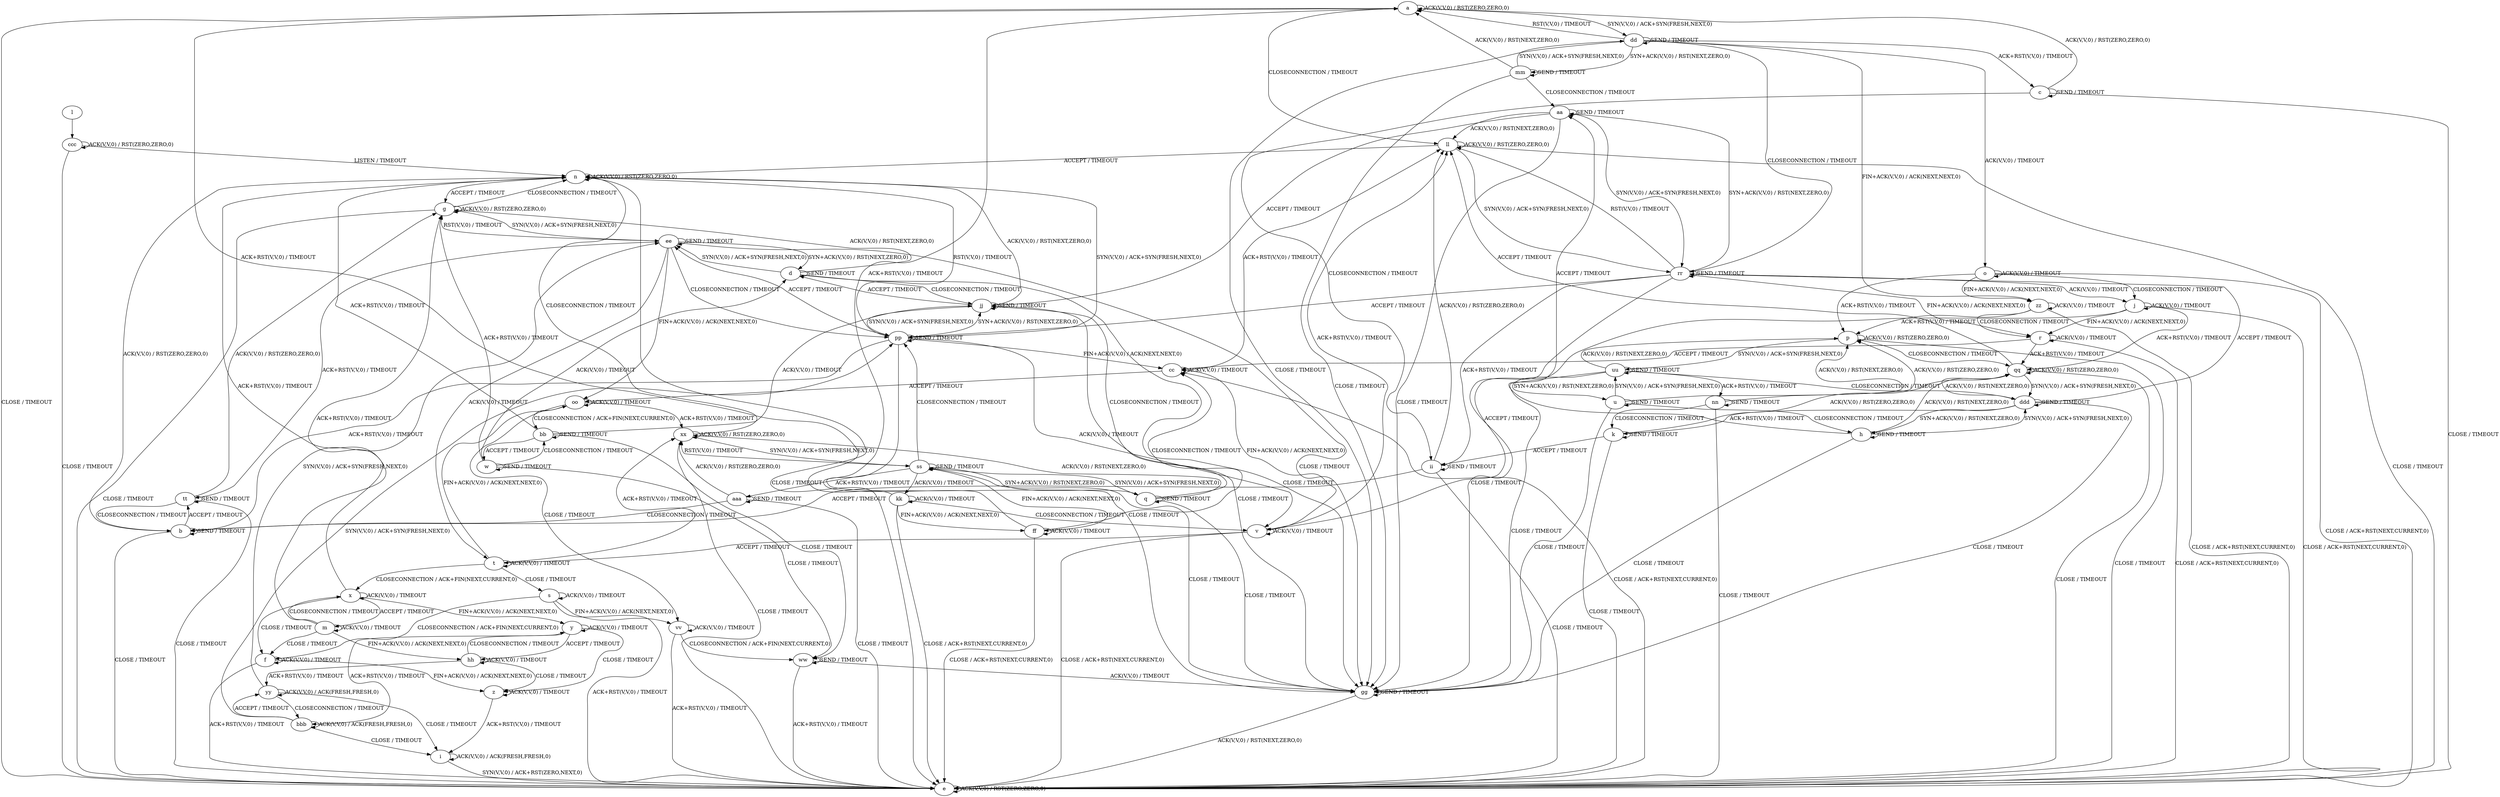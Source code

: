 digraph "" {
	graph ["Incoming time"=1502.2463130950928,
		"Outgoing time"=3218.2955310344696,
		Output="{'States': 56, 'Transitions': 716, 'Filename': '../results/tcp/TCP_FreeBSD_Server-TCP_FreeBSD_Server-cvc4-3.dot'}",
		Reference="{'States': 56, 'Transitions': 716, 'Filename': '../subjects/tcp/TCP_FreeBSD_Server.dot'}",
		Solver=cvc4,
		Updated="{'States': 56, 'Transitions': 716, 'Filename': '../subjects/tcp/TCP_FreeBSD_Server.dot'}",
		"f-measure"=1.0,
		precision=1.0,
		recall=1.0
	];
	a -> a [key=0,
	label="ACK(V,V,0) / RST(ZERO,ZERO,0)"];
a -> e [key=0,
label="CLOSE / TIMEOUT"];
a -> dd [key=0,
label="SYN(V,V,0) / ACK+SYN(FRESH,NEXT,0)"];
a -> ll [key=0,
label="CLOSECONNECTION / TIMEOUT"];
b -> b [key=0,
label="SEND / TIMEOUT"];
b -> e [key=0,
label="CLOSE / TIMEOUT"];
b -> n [key=0,
label="ACK(V,V,0) / RST(ZERO,ZERO,0)"];
b -> tt [key=0,
label="ACCEPT / TIMEOUT"];
c -> a [key=0,
label="ACK(V,V,0) / RST(ZERO,ZERO,0)"];
c -> c [key=0,
label="SEND / TIMEOUT"];
c -> e [key=0,
label="CLOSE / TIMEOUT"];
c -> ii [key=0,
label="CLOSECONNECTION / TIMEOUT"];
d -> d [key=0,
label="SEND / TIMEOUT"];
d -> g [key=0,
label="ACK(V,V,0) / RST(NEXT,ZERO,0)"];
d -> ee [key=0,
label="SYN(V,V,0) / ACK+SYN(FRESH,NEXT,0)"];
d -> gg [key=0,
label="CLOSE / TIMEOUT"];
d -> jj [key=0,
label="CLOSECONNECTION / TIMEOUT"];
e -> e [key=0,
label="ACK(V,V,0) / RST(ZERO,ZERO,0)"];
f -> e [key=0,
label="ACK+RST(V,V,0) / TIMEOUT"];
f -> f [key=0,
label="ACK(V,V,0) / TIMEOUT"];
f -> z [key=0,
label="FIN+ACK(V,V,0) / ACK(NEXT,NEXT,0)"];
g -> e [key=0,
label="CLOSE / TIMEOUT"];
g -> g [key=0,
label="ACK(V,V,0) / RST(ZERO,ZERO,0)"];
g -> n [key=0,
label="CLOSECONNECTION / TIMEOUT"];
g -> ee [key=0,
label="SYN(V,V,0) / ACK+SYN(FRESH,NEXT,0)"];
h -> h [key=0,
label="SEND / TIMEOUT"];
h -> aa [key=0,
label="ACCEPT / TIMEOUT"];
h -> gg [key=0,
label="CLOSE / TIMEOUT"];
h -> qq [key=0,
label="ACK(V,V,0) / RST(NEXT,ZERO,0)"];
h -> ddd [key=0,
label="SYN(V,V,0) / ACK+SYN(FRESH,NEXT,0)"];
i -> e [key=0,
label="SYN(V,V,0) / ACK+RST(ZERO,NEXT,0)"];
i -> i [key=0,
label="ACK(V,V,0) / ACK(FRESH,FRESH,0)"];
j -> e [key=0,
label="CLOSE / ACK+RST(NEXT,CURRENT,0)"];
j -> j [key=0,
label="ACK(V,V,0) / TIMEOUT"];
j -> r [key=0,
label="FIN+ACK(V,V,0) / ACK(NEXT,NEXT,0)"];
j -> v [key=0,
label="ACCEPT / TIMEOUT"];
j -> qq [key=0,
label="ACK+RST(V,V,0) / TIMEOUT"];
k -> e [key=0,
label="CLOSE / TIMEOUT"];
k -> k [key=0,
label="SEND / TIMEOUT"];
k -> ii [key=0,
label="ACCEPT / TIMEOUT"];
k -> qq [key=0,
label="ACK(V,V,0) / RST(ZERO,ZERO,0)"];
l -> ccc [key=0];
m -> f [key=0,
label="CLOSE / TIMEOUT"];
m -> g [key=0,
label="ACK+RST(V,V,0) / TIMEOUT"];
m -> m [key=0,
label="ACK(V,V,0) / TIMEOUT"];
m -> x [key=0,
label="CLOSECONNECTION / TIMEOUT"];
m -> hh [key=0,
label="FIN+ACK(V,V,0) / ACK(NEXT,NEXT,0)"];
n -> e [key=0,
label="CLOSE / TIMEOUT"];
n -> g [key=0,
label="ACCEPT / TIMEOUT"];
n -> n [key=0,
label="ACK(V,V,0) / RST(ZERO,ZERO,0)"];
n -> pp [key=0,
label="SYN(V,V,0) / ACK+SYN(FRESH,NEXT,0)"];
o -> e [key=0,
label="CLOSE / ACK+RST(NEXT,CURRENT,0)"];
o -> j [key=0,
label="CLOSECONNECTION / TIMEOUT"];
o -> o [key=0,
label="ACK(V,V,0) / TIMEOUT"];
o -> p [key=0,
label="ACK+RST(V,V,0) / TIMEOUT"];
o -> zz [key=0,
label="FIN+ACK(V,V,0) / ACK(NEXT,NEXT,0)"];
p -> e [key=0,
label="CLOSE / TIMEOUT"];
p -> p [key=0,
label="ACK(V,V,0) / RST(ZERO,ZERO,0)"];
p -> qq [key=0,
label="CLOSECONNECTION / TIMEOUT"];
p -> uu [key=0,
label="SYN(V,V,0) / ACK+SYN(FRESH,NEXT,0)"];
q -> q [key=0,
label="SEND / TIMEOUT"];
q -> gg [key=0,
label="CLOSE / TIMEOUT"];
q -> jj [key=0,
label="CLOSECONNECTION / TIMEOUT"];
q -> ss [key=0,
label="SYN(V,V,0) / ACK+SYN(FRESH,NEXT,0)"];
q -> xx [key=0,
label="ACK(V,V,0) / RST(NEXT,ZERO,0)"];
r -> e [key=0,
label="CLOSE / ACK+RST(NEXT,CURRENT,0)"];
r -> r [key=0,
label="ACK(V,V,0) / TIMEOUT"];
r -> cc [key=0,
label="ACCEPT / TIMEOUT"];
r -> qq [key=0,
label="ACK+RST(V,V,0) / TIMEOUT"];
s -> e [key=0,
label="ACK+RST(V,V,0) / TIMEOUT"];
s -> f [key=0,
label="CLOSECONNECTION / ACK+FIN(NEXT,CURRENT,0)"];
s -> s [key=0,
label="ACK(V,V,0) / TIMEOUT"];
s -> vv [key=0,
label="FIN+ACK(V,V,0) / ACK(NEXT,NEXT,0)"];
t -> s [key=0,
label="CLOSE / TIMEOUT"];
t -> t [key=0,
label="ACK(V,V,0) / TIMEOUT"];
t -> x [key=0,
label="CLOSECONNECTION / ACK+FIN(NEXT,CURRENT,0)"];
t -> oo [key=0,
label="FIN+ACK(V,V,0) / ACK(NEXT,NEXT,0)"];
t -> xx [key=0,
label="ACK+RST(V,V,0) / TIMEOUT"];
u -> h [key=0,
label="CLOSECONNECTION / TIMEOUT"];
u -> p [key=0,
label="ACK(V,V,0) / RST(NEXT,ZERO,0)"];
u -> u [key=0,
label="SEND / TIMEOUT"];
u -> gg [key=0,
label="CLOSE / TIMEOUT"];
u -> uu [key=0,
label="SYN(V,V,0) / ACK+SYN(FRESH,NEXT,0)"];
v -> e [key=0,
label="CLOSE / ACK+RST(NEXT,CURRENT,0)"];
v -> t [key=0,
label="ACCEPT / TIMEOUT"];
v -> v [key=0,
label="ACK(V,V,0) / TIMEOUT"];
v -> cc [key=0,
label="FIN+ACK(V,V,0) / ACK(NEXT,NEXT,0)"];
v -> ll [key=0,
label="ACK+RST(V,V,0) / TIMEOUT"];
w -> d [key=0,
label="ACK(V,V,0) / TIMEOUT"];
w -> g [key=0,
label="ACK+RST(V,V,0) / TIMEOUT"];
w -> w [key=0,
label="SEND / TIMEOUT"];
w -> bb [key=0,
label="CLOSECONNECTION / TIMEOUT"];
w -> ww [key=0,
label="CLOSE / TIMEOUT"];
x -> f [key=0,
label="CLOSE / TIMEOUT"];
x -> m [key=0,
label="ACCEPT / TIMEOUT"];
x -> n [key=0,
label="ACK+RST(V,V,0) / TIMEOUT"];
x -> x [key=0,
label="ACK(V,V,0) / TIMEOUT"];
x -> y [key=0,
label="FIN+ACK(V,V,0) / ACK(NEXT,NEXT,0)"];
y -> y [key=0,
label="ACK(V,V,0) / TIMEOUT"];
y -> z [key=0,
label="CLOSE / TIMEOUT"];
y -> hh [key=0,
label="ACCEPT / TIMEOUT"];
y -> bbb [key=0,
label="ACK+RST(V,V,0) / TIMEOUT"];
z -> i [key=0,
label="ACK+RST(V,V,0) / TIMEOUT"];
z -> z [key=0,
label="ACK(V,V,0) / TIMEOUT"];
aa -> aa [key=0,
label="SEND / TIMEOUT"];
aa -> gg [key=0,
label="CLOSE / TIMEOUT"];
aa -> jj [key=0,
label="ACCEPT / TIMEOUT"];
aa -> ll [key=0,
label="ACK(V,V,0) / RST(NEXT,ZERO,0)"];
aa -> rr [key=0,
label="SYN(V,V,0) / ACK+SYN(FRESH,NEXT,0)"];
bb -> n [key=0,
label="ACK+RST(V,V,0) / TIMEOUT"];
bb -> w [key=0,
label="ACCEPT / TIMEOUT"];
bb -> bb [key=0,
label="SEND / TIMEOUT"];
bb -> jj [key=0,
label="ACK(V,V,0) / TIMEOUT"];
bb -> ww [key=0,
label="CLOSE / TIMEOUT"];
cc -> e [key=0,
label="CLOSE / ACK+RST(NEXT,CURRENT,0)"];
cc -> cc [key=0,
label="ACK(V,V,0) / TIMEOUT"];
cc -> ll [key=0,
label="ACK+RST(V,V,0) / TIMEOUT"];
cc -> oo [key=0,
label="ACCEPT / TIMEOUT"];
dd -> a [key=0,
label="RST(V,V,0) / TIMEOUT"];
dd -> c [key=0,
label="ACK+RST(V,V,0) / TIMEOUT"];
dd -> o [key=0,
label="ACK(V,V,0) / TIMEOUT"];
dd -> dd [key=0,
label="SEND / TIMEOUT"];
dd -> gg [key=0,
label="CLOSE / TIMEOUT"];
dd -> mm [key=0,
label="SYN+ACK(V,V,0) / RST(NEXT,ZERO,0)"];
dd -> rr [key=0,
label="CLOSECONNECTION / TIMEOUT"];
dd -> zz [key=0,
label="FIN+ACK(V,V,0) / ACK(NEXT,NEXT,0)"];
ee -> d [key=0,
label="SYN+ACK(V,V,0) / RST(NEXT,ZERO,0)"];
ee -> g [key=0,
label="RST(V,V,0) / TIMEOUT"];
ee -> t [key=0,
label="ACK(V,V,0) / TIMEOUT"];
ee -> ee [key=0,
label="SEND / TIMEOUT"];
ee -> gg [key=0,
label="CLOSE / TIMEOUT"];
ee -> oo [key=0,
label="FIN+ACK(V,V,0) / ACK(NEXT,NEXT,0)"];
ee -> pp [key=0,
label="CLOSECONNECTION / TIMEOUT"];
ee -> tt [key=0,
label="ACK+RST(V,V,0) / TIMEOUT"];
ff -> a [key=0,
label="ACK+RST(V,V,0) / TIMEOUT"];
ff -> e [key=0,
label="CLOSE / ACK+RST(NEXT,CURRENT,0)"];
ff -> cc [key=0,
label="CLOSECONNECTION / TIMEOUT"];
ff -> ff [key=0,
label="ACK(V,V,0) / TIMEOUT"];
gg -> e [key=0,
label="ACK(V,V,0) / RST(NEXT,ZERO,0)"];
gg -> gg [key=0,
label="SEND / TIMEOUT"];
hh -> y [key=0,
label="CLOSECONNECTION / TIMEOUT"];
hh -> z [key=0,
label="CLOSE / TIMEOUT"];
hh -> hh [key=0,
label="ACK(V,V,0) / TIMEOUT"];
hh -> yy [key=0,
label="ACK+RST(V,V,0) / TIMEOUT"];
ii -> b [key=0,
label="ACCEPT / TIMEOUT"];
ii -> e [key=0,
label="CLOSE / TIMEOUT"];
ii -> ii [key=0,
label="SEND / TIMEOUT"];
ii -> ll [key=0,
label="ACK(V,V,0) / RST(ZERO,ZERO,0)"];
jj -> d [key=0,
label="ACCEPT / TIMEOUT"];
jj -> n [key=0,
label="ACK(V,V,0) / RST(NEXT,ZERO,0)"];
jj -> gg [key=0,
label="CLOSE / TIMEOUT"];
jj -> jj [key=0,
label="SEND / TIMEOUT"];
jj -> pp [key=0,
label="SYN(V,V,0) / ACK+SYN(FRESH,NEXT,0)"];
kk -> a [key=0,
label="ACK+RST(V,V,0) / TIMEOUT"];
kk -> e [key=0,
label="CLOSE / ACK+RST(NEXT,CURRENT,0)"];
kk -> v [key=0,
label="CLOSECONNECTION / TIMEOUT"];
kk -> ff [key=0,
label="FIN+ACK(V,V,0) / ACK(NEXT,NEXT,0)"];
kk -> kk [key=0,
label="ACK(V,V,0) / TIMEOUT"];
ll -> e [key=0,
label="CLOSE / TIMEOUT"];
ll -> n [key=0,
label="ACCEPT / TIMEOUT"];
ll -> ll [key=0,
label="ACK(V,V,0) / RST(ZERO,ZERO,0)"];
ll -> rr [key=0,
label="SYN(V,V,0) / ACK+SYN(FRESH,NEXT,0)"];
mm -> a [key=0,
label="ACK(V,V,0) / RST(NEXT,ZERO,0)"];
mm -> aa [key=0,
label="CLOSECONNECTION / TIMEOUT"];
mm -> dd [key=0,
label="SYN(V,V,0) / ACK+SYN(FRESH,NEXT,0)"];
mm -> gg [key=0,
label="CLOSE / TIMEOUT"];
mm -> mm [key=0,
label="SEND / TIMEOUT"];
nn -> e [key=0,
label="CLOSE / TIMEOUT"];
nn -> k [key=0,
label="CLOSECONNECTION / TIMEOUT"];
nn -> p [key=0,
label="ACK(V,V,0) / RST(ZERO,ZERO,0)"];
nn -> nn [key=0,
label="SEND / TIMEOUT"];
oo -> bb [key=0,
label="CLOSECONNECTION / ACK+FIN(NEXT,CURRENT,0)"];
oo -> oo [key=0,
label="ACK(V,V,0) / TIMEOUT"];
oo -> vv [key=0,
label="CLOSE / TIMEOUT"];
oo -> xx [key=0,
label="ACK+RST(V,V,0) / TIMEOUT"];
pp -> b [key=0,
label="ACK+RST(V,V,0) / TIMEOUT"];
pp -> n [key=0,
label="RST(V,V,0) / TIMEOUT"];
pp -> v [key=0,
label="ACK(V,V,0) / TIMEOUT"];
pp -> cc [key=0,
label="FIN+ACK(V,V,0) / ACK(NEXT,NEXT,0)"];
pp -> ee [key=0,
label="ACCEPT / TIMEOUT"];
pp -> gg [key=0,
label="CLOSE / TIMEOUT"];
pp -> jj [key=0,
label="SYN+ACK(V,V,0) / RST(NEXT,ZERO,0)"];
pp -> pp [key=0,
label="SEND / TIMEOUT"];
qq -> e [key=0,
label="CLOSE / TIMEOUT"];
qq -> ll [key=0,
label="ACCEPT / TIMEOUT"];
qq -> qq [key=0,
label="ACK(V,V,0) / RST(ZERO,ZERO,0)"];
qq -> ddd [key=0,
label="SYN(V,V,0) / ACK+SYN(FRESH,NEXT,0)"];
rr -> j [key=0,
label="ACK(V,V,0) / TIMEOUT"];
rr -> r [key=0,
label="FIN+ACK(V,V,0) / ACK(NEXT,NEXT,0)"];
rr -> aa [key=0,
label="SYN+ACK(V,V,0) / RST(NEXT,ZERO,0)"];
rr -> gg [key=0,
label="CLOSE / TIMEOUT"];
rr -> ii [key=0,
label="ACK+RST(V,V,0) / TIMEOUT"];
rr -> ll [key=0,
label="RST(V,V,0) / TIMEOUT"];
rr -> pp [key=0,
label="ACCEPT / TIMEOUT"];
rr -> rr [key=0,
label="SEND / TIMEOUT"];
ss -> q [key=0,
label="SYN+ACK(V,V,0) / RST(NEXT,ZERO,0)"];
ss -> ff [key=0,
label="FIN+ACK(V,V,0) / ACK(NEXT,NEXT,0)"];
ss -> gg [key=0,
label="CLOSE / TIMEOUT"];
ss -> kk [key=0,
label="ACK(V,V,0) / TIMEOUT"];
ss -> pp [key=0,
label="CLOSECONNECTION / TIMEOUT"];
ss -> ss [key=0,
label="SEND / TIMEOUT"];
ss -> xx [key=0,
label="RST(V,V,0) / TIMEOUT"];
ss -> aaa [key=0,
label="ACK+RST(V,V,0) / TIMEOUT"];
tt -> b [key=0,
label="CLOSECONNECTION / TIMEOUT"];
tt -> e [key=0,
label="CLOSE / TIMEOUT"];
tt -> g [key=0,
label="ACK(V,V,0) / RST(ZERO,ZERO,0)"];
tt -> tt [key=0,
label="SEND / TIMEOUT"];
uu -> p [key=0,
label="ACK(V,V,0) / RST(NEXT,ZERO,0)"];
uu -> u [key=0,
label="SYN+ACK(V,V,0) / RST(NEXT,ZERO,0)"];
uu -> gg [key=0,
label="CLOSE / TIMEOUT"];
uu -> nn [key=0,
label="ACK+RST(V,V,0) / TIMEOUT"];
uu -> uu [key=0,
label="SEND / TIMEOUT"];
uu -> ddd [key=0,
label="CLOSECONNECTION / TIMEOUT"];
vv -> e [key=0,
label="ACK+RST(V,V,0) / TIMEOUT"];
vv -> vv [key=0,
label="ACK(V,V,0) / TIMEOUT"];
vv -> ww [key=0,
label="CLOSECONNECTION / ACK+FIN(NEXT,CURRENT,0)"];
ww -> e [key=0,
label="ACK+RST(V,V,0) / TIMEOUT"];
ww -> gg [key=0,
label="ACK(V,V,0) / TIMEOUT"];
ww -> ww [key=0,
label="SEND / TIMEOUT"];
xx -> e [key=0,
label="CLOSE / TIMEOUT"];
xx -> n [key=0,
label="CLOSECONNECTION / TIMEOUT"];
xx -> ss [key=0,
label="SYN(V,V,0) / ACK+SYN(FRESH,NEXT,0)"];
xx -> xx [key=0,
label="ACK(V,V,0) / RST(ZERO,ZERO,0)"];
yy -> i [key=0,
label="CLOSE / TIMEOUT"];
yy -> ee [key=0,
label="SYN(V,V,0) / ACK+SYN(FRESH,NEXT,0)"];
yy -> yy [key=0,
label="ACK(V,V,0) / ACK(FRESH,FRESH,0)"];
yy -> bbb [key=0,
label="CLOSECONNECTION / TIMEOUT"];
zz -> e [key=0,
label="CLOSE / ACK+RST(NEXT,CURRENT,0)"];
zz -> p [key=0,
label="ACK+RST(V,V,0) / TIMEOUT"];
zz -> r [key=0,
label="CLOSECONNECTION / TIMEOUT"];
zz -> zz [key=0,
label="ACK(V,V,0) / TIMEOUT"];
aaa -> b [key=0,
label="CLOSECONNECTION / TIMEOUT"];
aaa -> e [key=0,
label="CLOSE / TIMEOUT"];
aaa -> xx [key=0,
label="ACK(V,V,0) / RST(ZERO,ZERO,0)"];
aaa -> aaa [key=0,
label="SEND / TIMEOUT"];
bbb -> i [key=0,
label="CLOSE / TIMEOUT"];
bbb -> pp [key=0,
label="SYN(V,V,0) / ACK+SYN(FRESH,NEXT,0)"];
bbb -> yy [key=0,
label="ACCEPT / TIMEOUT"];
bbb -> bbb [key=0,
label="ACK(V,V,0) / ACK(FRESH,FRESH,0)"];
ccc -> e [key=0,
label="CLOSE / TIMEOUT"];
ccc -> n [key=0,
label="LISTEN / TIMEOUT"];
ccc -> ccc [key=0,
label="ACK(V,V,0) / RST(ZERO,ZERO,0)"];
ddd -> h [key=0,
label="SYN+ACK(V,V,0) / RST(NEXT,ZERO,0)"];
ddd -> k [key=0,
label="ACK+RST(V,V,0) / TIMEOUT"];
ddd -> gg [key=0,
label="CLOSE / TIMEOUT"];
ddd -> qq [key=0,
label="ACK(V,V,0) / RST(NEXT,ZERO,0)"];
ddd -> rr [key=0,
label="ACCEPT / TIMEOUT"];
ddd -> ddd [key=0,
label="SEND / TIMEOUT"];
}
